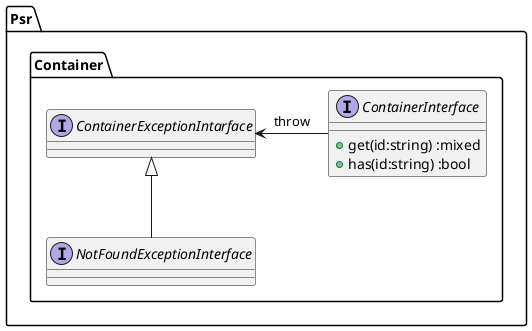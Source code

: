 @startuml

namespace Psr.Container {
  interface ContainerInterface {
    + get(id:string) :mixed
    + has(id:string) :bool
  }

  interface ContainerExceptionIntarface
  interface NotFoundExceptionInterface
  ContainerExceptionIntarface <|-- NotFoundExceptionInterface

  ContainerExceptionIntarface <- ContainerInterface : throw
}


@enduml